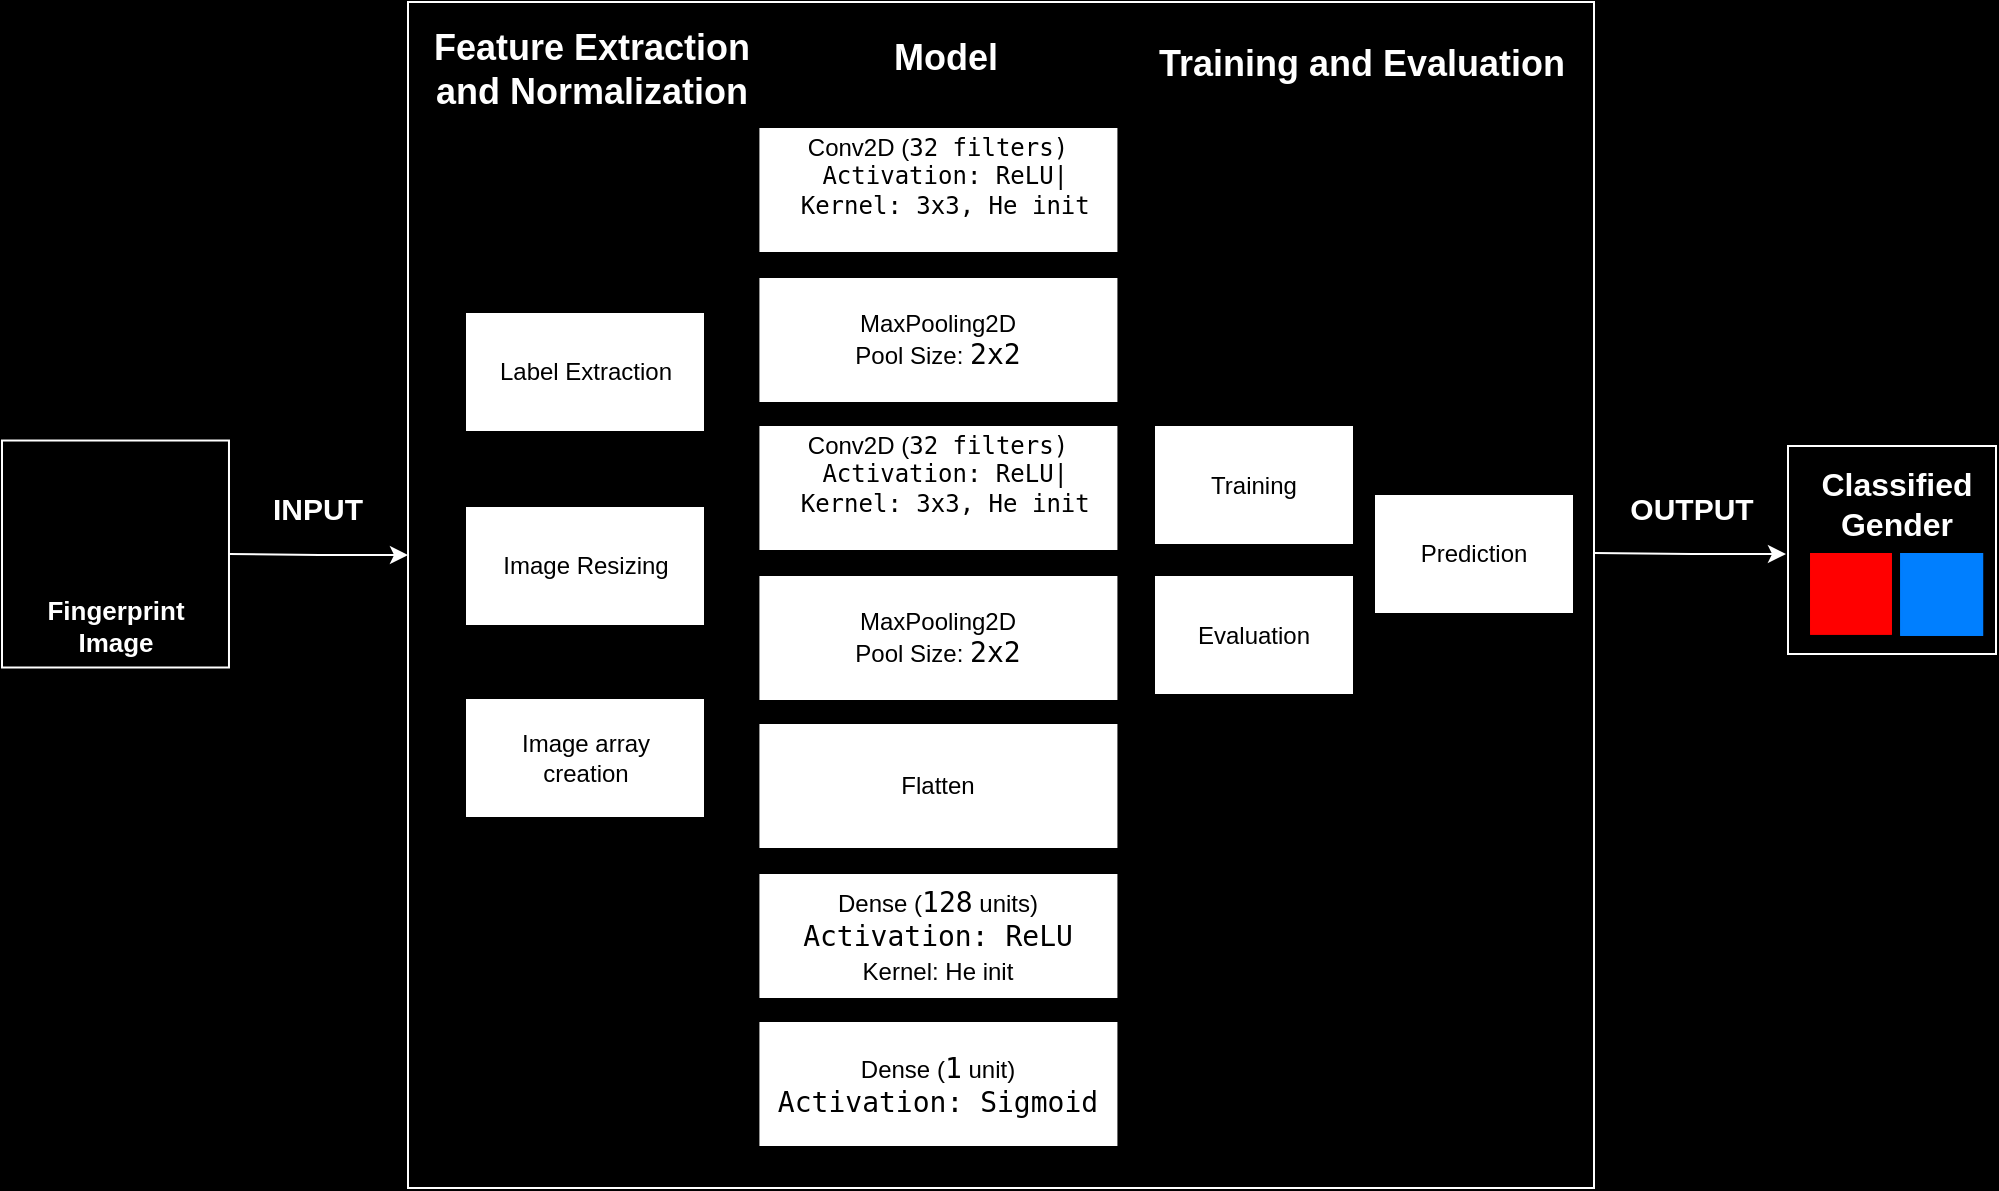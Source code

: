 <mxfile version="22.1.3" type="github">
  <diagram name="Page-1" id="TY1PTNkmge-2Qu9utx1I">
    <mxGraphModel dx="1562" dy="830" grid="0" gridSize="10" guides="1" tooltips="1" connect="1" arrows="1" fold="1" page="1" pageScale="1" pageWidth="1169" pageHeight="827" background="#000000" math="0" shadow="0">
      <root>
        <mxCell id="0" />
        <mxCell id="1" parent="0" />
        <mxCell id="3F2zEo0LccPGz6dZ9Lyu-45" value="" style="group" vertex="1" connectable="0" parent="1">
          <mxGeometry x="86" y="114" width="997" height="593" as="geometry" />
        </mxCell>
        <mxCell id="3F2zEo0LccPGz6dZ9Lyu-4" value="" style="whiteSpace=wrap;html=1;aspect=fixed;fillColor=none;strokeColor=#FFFFFF;" vertex="1" parent="3F2zEo0LccPGz6dZ9Lyu-45">
          <mxGeometry y="219.26" width="113.49" height="113.49" as="geometry" />
        </mxCell>
        <mxCell id="3F2zEo0LccPGz6dZ9Lyu-25" value="" style="edgeStyle=orthogonalEdgeStyle;rounded=0;orthogonalLoop=1;jettySize=auto;html=1;strokeColor=#FFFFFF;" edge="1" parent="3F2zEo0LccPGz6dZ9Lyu-45">
          <mxGeometry relative="1" as="geometry">
            <mxPoint x="796" y="275.5" as="sourcePoint" />
            <mxPoint x="892" y="276" as="targetPoint" />
          </mxGeometry>
        </mxCell>
        <mxCell id="3F2zEo0LccPGz6dZ9Lyu-23" value="" style="whiteSpace=wrap;html=1;aspect=fixed;fillColor=#000000;strokeColor=#FFFFFF;" vertex="1" parent="3F2zEo0LccPGz6dZ9Lyu-45">
          <mxGeometry x="203" width="593" height="593" as="geometry" />
        </mxCell>
        <mxCell id="3F2zEo0LccPGz6dZ9Lyu-8" value="" style="edgeStyle=orthogonalEdgeStyle;rounded=0;orthogonalLoop=1;jettySize=auto;html=1;fontColor=#FFFFFF;fillColor=#ffe6cc;strokeColor=#FFFFFF;" edge="1" parent="3F2zEo0LccPGz6dZ9Lyu-45">
          <mxGeometry relative="1" as="geometry">
            <mxPoint x="113.509" y="276.0" as="sourcePoint" />
            <mxPoint x="203" y="276.5" as="targetPoint" />
          </mxGeometry>
        </mxCell>
        <mxCell id="3F2zEo0LccPGz6dZ9Lyu-11" value="Label Extraction" style="rounded=0;whiteSpace=wrap;html=1;" vertex="1" parent="3F2zEo0LccPGz6dZ9Lyu-45">
          <mxGeometry x="231.5" y="155" width="120" height="60" as="geometry" />
        </mxCell>
        <mxCell id="3F2zEo0LccPGz6dZ9Lyu-12" value="Image Resizing" style="rounded=0;whiteSpace=wrap;html=1;" vertex="1" parent="3F2zEo0LccPGz6dZ9Lyu-45">
          <mxGeometry x="231.5" y="252" width="120" height="60" as="geometry" />
        </mxCell>
        <mxCell id="3F2zEo0LccPGz6dZ9Lyu-13" value="Image array &lt;br&gt;creation" style="rounded=0;whiteSpace=wrap;html=1;" vertex="1" parent="3F2zEo0LccPGz6dZ9Lyu-45">
          <mxGeometry x="231.5" y="348" width="120" height="60" as="geometry" />
        </mxCell>
        <mxCell id="3F2zEo0LccPGz6dZ9Lyu-14" value="&lt;font style=&quot;font-size: 12px;&quot;&gt;&lt;span style=&quot;background-color: rgb(255, 255, 255);&quot;&gt;&lt;font style=&quot;font-size: 12px;&quot;&gt;Conv2D&lt;/font&gt; &lt;font style=&quot;font-size: 12px;&quot;&gt;(&lt;/font&gt;&lt;span style=&quot;border: 0px solid rgb(217, 217, 227); box-sizing: border-box; --tw-border-spacing-x: 0; --tw-border-spacing-y: 0; --tw-translate-x: 0; --tw-translate-y: 0; --tw-rotate: 0; --tw-skew-x: 0; --tw-skew-y: 0; --tw-scale-x: 1; --tw-scale-y: 1; --tw-pan-x: ; --tw-pan-y: ; --tw-pinch-zoom: ; --tw-scroll-snap-strictness: proximity; --tw-gradient-from-position: ; --tw-gradient-via-position: ; --tw-gradient-to-position: ; --tw-ordinal: ; --tw-slashed-zero: ; --tw-numeric-figure: ; --tw-numeric-spacing: ; --tw-numeric-fraction: ; --tw-ring-inset: ; --tw-ring-offset-width: 0px; --tw-ring-offset-color: #fff; --tw-ring-color: rgba(69,89,164,.5); --tw-ring-offset-shadow: 0 0 transparent; --tw-ring-shadow: 0 0 transparent; --tw-shadow: 0 0 transparent; --tw-shadow-colored: 0 0 transparent; --tw-blur: ; --tw-brightness: ; --tw-contrast: ; --tw-grayscale: ; --tw-hue-rotate: ; --tw-invert: ; --tw-saturate: ; --tw-sepia: ; --tw-drop-shadow: ; --tw-backdrop-blur: ; --tw-backdrop-brightness: ; --tw-backdrop-contrast: ; --tw-backdrop-grayscale: ; --tw-backdrop-hue-rotate: ; --tw-backdrop-invert: ; --tw-backdrop-opacity: ; --tw-backdrop-saturate: ; --tw-backdrop-sepia: ; font-family: &amp;quot;Söhne Mono&amp;quot;, Monaco, &amp;quot;Andale Mono&amp;quot;, &amp;quot;Ubuntu Mono&amp;quot;, monospace; text-align: left;&quot; class=&quot;hljs-number&quot;&gt;32&lt;/span&gt;&lt;span style=&quot;font-family: &amp;quot;Söhne Mono&amp;quot;, Monaco, &amp;quot;Andale Mono&amp;quot;, &amp;quot;Ubuntu Mono&amp;quot;, monospace; text-align: left;&quot;&gt; filters)&lt;br&gt;&amp;nbsp;Activation: ReLU|&lt;br&gt;&amp;nbsp;Kernel: &lt;/span&gt;&lt;span style=&quot;border: 0px solid rgb(217, 217, 227); box-sizing: border-box; --tw-border-spacing-x: 0; --tw-border-spacing-y: 0; --tw-translate-x: 0; --tw-translate-y: 0; --tw-rotate: 0; --tw-skew-x: 0; --tw-skew-y: 0; --tw-scale-x: 1; --tw-scale-y: 1; --tw-pan-x: ; --tw-pan-y: ; --tw-pinch-zoom: ; --tw-scroll-snap-strictness: proximity; --tw-gradient-from-position: ; --tw-gradient-via-position: ; --tw-gradient-to-position: ; --tw-ordinal: ; --tw-slashed-zero: ; --tw-numeric-figure: ; --tw-numeric-spacing: ; --tw-numeric-fraction: ; --tw-ring-inset: ; --tw-ring-offset-width: 0px; --tw-ring-offset-color: #fff; --tw-ring-color: rgba(69,89,164,.5); --tw-ring-offset-shadow: 0 0 transparent; --tw-ring-shadow: 0 0 transparent; --tw-shadow: 0 0 transparent; --tw-shadow-colored: 0 0 transparent; --tw-blur: ; --tw-brightness: ; --tw-contrast: ; --tw-grayscale: ; --tw-hue-rotate: ; --tw-invert: ; --tw-saturate: ; --tw-sepia: ; --tw-drop-shadow: ; --tw-backdrop-blur: ; --tw-backdrop-brightness: ; --tw-backdrop-contrast: ; --tw-backdrop-grayscale: ; --tw-backdrop-hue-rotate: ; --tw-backdrop-invert: ; --tw-backdrop-opacity: ; --tw-backdrop-saturate: ; --tw-backdrop-sepia: ; font-family: &amp;quot;Söhne Mono&amp;quot;, Monaco, &amp;quot;Andale Mono&amp;quot;, &amp;quot;Ubuntu Mono&amp;quot;, monospace; text-align: left;&quot; class=&quot;hljs-number&quot;&gt;3&lt;/span&gt;&lt;/span&gt;&lt;span style=&quot;font-family: &amp;quot;Söhne Mono&amp;quot;, Monaco, &amp;quot;Andale Mono&amp;quot;, &amp;quot;Ubuntu Mono&amp;quot;, monospace; text-align: left;&quot;&gt;&lt;span style=&quot;background-color: rgb(255, 255, 255);&quot;&gt;x3, He init&lt;br&gt;&lt;/span&gt;&lt;br&gt;&lt;/span&gt;&lt;/font&gt;" style="rounded=0;whiteSpace=wrap;html=1;aspect=fixed;direction=west;" vertex="1" parent="3F2zEo0LccPGz6dZ9Lyu-45">
          <mxGeometry x="378.21" y="62.5" width="180" height="63" as="geometry" />
        </mxCell>
        <mxCell id="3F2zEo0LccPGz6dZ9Lyu-15" value="Feature Extraction and Normalization&lt;br style=&quot;font-size: 18px;&quot;&gt;" style="text;html=1;strokeColor=none;fillColor=none;align=center;verticalAlign=middle;whiteSpace=wrap;rounded=0;fontColor=#FFFFFF;fontSize=18;fontStyle=1" vertex="1" parent="3F2zEo0LccPGz6dZ9Lyu-45">
          <mxGeometry x="212.21" width="166" height="67" as="geometry" />
        </mxCell>
        <mxCell id="3F2zEo0LccPGz6dZ9Lyu-16" value="Model" style="text;html=1;strokeColor=none;fillColor=none;align=center;verticalAlign=middle;whiteSpace=wrap;rounded=0;fontColor=#FFFFFF;fontSize=18;fontStyle=1" vertex="1" parent="3F2zEo0LccPGz6dZ9Lyu-45">
          <mxGeometry x="441.99" y="13" width="60" height="30" as="geometry" />
        </mxCell>
        <mxCell id="3F2zEo0LccPGz6dZ9Lyu-17" value="MaxPooling2D&lt;br&gt;Pool Size: &lt;span style=&quot;background-color: rgb(255, 255, 255);&quot;&gt;&lt;span style=&quot;border: 0px solid rgb(217, 217, 227); box-sizing: border-box; --tw-border-spacing-x: 0; --tw-border-spacing-y: 0; --tw-translate-x: 0; --tw-translate-y: 0; --tw-rotate: 0; --tw-skew-x: 0; --tw-skew-y: 0; --tw-scale-x: 1; --tw-scale-y: 1; --tw-pan-x: ; --tw-pan-y: ; --tw-pinch-zoom: ; --tw-scroll-snap-strictness: proximity; --tw-gradient-from-position: ; --tw-gradient-via-position: ; --tw-gradient-to-position: ; --tw-ordinal: ; --tw-slashed-zero: ; --tw-numeric-figure: ; --tw-numeric-spacing: ; --tw-numeric-fraction: ; --tw-ring-inset: ; --tw-ring-offset-width: 0px; --tw-ring-offset-color: #fff; --tw-ring-color: rgba(69,89,164,.5); --tw-ring-offset-shadow: 0 0 transparent; --tw-ring-shadow: 0 0 transparent; --tw-shadow: 0 0 transparent; --tw-shadow-colored: 0 0 transparent; --tw-blur: ; --tw-brightness: ; --tw-contrast: ; --tw-grayscale: ; --tw-hue-rotate: ; --tw-invert: ; --tw-saturate: ; --tw-sepia: ; --tw-drop-shadow: ; --tw-backdrop-blur: ; --tw-backdrop-brightness: ; --tw-backdrop-contrast: ; --tw-backdrop-grayscale: ; --tw-backdrop-hue-rotate: ; --tw-backdrop-invert: ; --tw-backdrop-opacity: ; --tw-backdrop-saturate: ; --tw-backdrop-sepia: ; font-family: &amp;quot;Söhne Mono&amp;quot;, Monaco, &amp;quot;Andale Mono&amp;quot;, &amp;quot;Ubuntu Mono&amp;quot;, monospace; font-size: 14px; text-align: left;&quot; class=&quot;hljs-number&quot;&gt;2&lt;/span&gt;&lt;span style=&quot;font-family: &amp;quot;Söhne Mono&amp;quot;, Monaco, &amp;quot;Andale Mono&amp;quot;, &amp;quot;Ubuntu Mono&amp;quot;, monospace; font-size: 14px; text-align: left;&quot;&gt;x2&lt;/span&gt;&lt;/span&gt;" style="rounded=0;whiteSpace=wrap;html=1;aspect=fixed;direction=west;" vertex="1" parent="3F2zEo0LccPGz6dZ9Lyu-45">
          <mxGeometry x="378.21" y="137.5" width="180" height="63" as="geometry" />
        </mxCell>
        <mxCell id="3F2zEo0LccPGz6dZ9Lyu-18" value="&lt;font style=&quot;font-size: 12px;&quot;&gt;&lt;span style=&quot;background-color: rgb(255, 255, 255);&quot;&gt;&lt;font style=&quot;font-size: 12px;&quot;&gt;Conv2D&lt;/font&gt; &lt;font style=&quot;font-size: 12px;&quot;&gt;(&lt;/font&gt;&lt;span style=&quot;border: 0px solid rgb(217, 217, 227); box-sizing: border-box; --tw-border-spacing-x: 0; --tw-border-spacing-y: 0; --tw-translate-x: 0; --tw-translate-y: 0; --tw-rotate: 0; --tw-skew-x: 0; --tw-skew-y: 0; --tw-scale-x: 1; --tw-scale-y: 1; --tw-pan-x: ; --tw-pan-y: ; --tw-pinch-zoom: ; --tw-scroll-snap-strictness: proximity; --tw-gradient-from-position: ; --tw-gradient-via-position: ; --tw-gradient-to-position: ; --tw-ordinal: ; --tw-slashed-zero: ; --tw-numeric-figure: ; --tw-numeric-spacing: ; --tw-numeric-fraction: ; --tw-ring-inset: ; --tw-ring-offset-width: 0px; --tw-ring-offset-color: #fff; --tw-ring-color: rgba(69,89,164,.5); --tw-ring-offset-shadow: 0 0 transparent; --tw-ring-shadow: 0 0 transparent; --tw-shadow: 0 0 transparent; --tw-shadow-colored: 0 0 transparent; --tw-blur: ; --tw-brightness: ; --tw-contrast: ; --tw-grayscale: ; --tw-hue-rotate: ; --tw-invert: ; --tw-saturate: ; --tw-sepia: ; --tw-drop-shadow: ; --tw-backdrop-blur: ; --tw-backdrop-brightness: ; --tw-backdrop-contrast: ; --tw-backdrop-grayscale: ; --tw-backdrop-hue-rotate: ; --tw-backdrop-invert: ; --tw-backdrop-opacity: ; --tw-backdrop-saturate: ; --tw-backdrop-sepia: ; font-family: &amp;quot;Söhne Mono&amp;quot;, Monaco, &amp;quot;Andale Mono&amp;quot;, &amp;quot;Ubuntu Mono&amp;quot;, monospace; text-align: left;&quot; class=&quot;hljs-number&quot;&gt;32&lt;/span&gt;&lt;span style=&quot;font-family: &amp;quot;Söhne Mono&amp;quot;, Monaco, &amp;quot;Andale Mono&amp;quot;, &amp;quot;Ubuntu Mono&amp;quot;, monospace; text-align: left;&quot;&gt; filters)&lt;br&gt;&amp;nbsp;Activation: ReLU|&lt;br&gt;&amp;nbsp;Kernel: &lt;/span&gt;&lt;span style=&quot;border: 0px solid rgb(217, 217, 227); box-sizing: border-box; --tw-border-spacing-x: 0; --tw-border-spacing-y: 0; --tw-translate-x: 0; --tw-translate-y: 0; --tw-rotate: 0; --tw-skew-x: 0; --tw-skew-y: 0; --tw-scale-x: 1; --tw-scale-y: 1; --tw-pan-x: ; --tw-pan-y: ; --tw-pinch-zoom: ; --tw-scroll-snap-strictness: proximity; --tw-gradient-from-position: ; --tw-gradient-via-position: ; --tw-gradient-to-position: ; --tw-ordinal: ; --tw-slashed-zero: ; --tw-numeric-figure: ; --tw-numeric-spacing: ; --tw-numeric-fraction: ; --tw-ring-inset: ; --tw-ring-offset-width: 0px; --tw-ring-offset-color: #fff; --tw-ring-color: rgba(69,89,164,.5); --tw-ring-offset-shadow: 0 0 transparent; --tw-ring-shadow: 0 0 transparent; --tw-shadow: 0 0 transparent; --tw-shadow-colored: 0 0 transparent; --tw-blur: ; --tw-brightness: ; --tw-contrast: ; --tw-grayscale: ; --tw-hue-rotate: ; --tw-invert: ; --tw-saturate: ; --tw-sepia: ; --tw-drop-shadow: ; --tw-backdrop-blur: ; --tw-backdrop-brightness: ; --tw-backdrop-contrast: ; --tw-backdrop-grayscale: ; --tw-backdrop-hue-rotate: ; --tw-backdrop-invert: ; --tw-backdrop-opacity: ; --tw-backdrop-saturate: ; --tw-backdrop-sepia: ; font-family: &amp;quot;Söhne Mono&amp;quot;, Monaco, &amp;quot;Andale Mono&amp;quot;, &amp;quot;Ubuntu Mono&amp;quot;, monospace; text-align: left;&quot; class=&quot;hljs-number&quot;&gt;3&lt;/span&gt;&lt;/span&gt;&lt;span style=&quot;font-family: &amp;quot;Söhne Mono&amp;quot;, Monaco, &amp;quot;Andale Mono&amp;quot;, &amp;quot;Ubuntu Mono&amp;quot;, monospace; text-align: left;&quot;&gt;&lt;span style=&quot;background-color: rgb(255, 255, 255);&quot;&gt;x3, He init&lt;br&gt;&lt;/span&gt;&lt;br&gt;&lt;/span&gt;&lt;/font&gt;" style="rounded=0;whiteSpace=wrap;html=1;aspect=fixed;direction=west;" vertex="1" parent="3F2zEo0LccPGz6dZ9Lyu-45">
          <mxGeometry x="378.21" y="211.5" width="180" height="63" as="geometry" />
        </mxCell>
        <mxCell id="3F2zEo0LccPGz6dZ9Lyu-19" value="Flatten" style="rounded=0;whiteSpace=wrap;html=1;aspect=fixed;direction=west;" vertex="1" parent="3F2zEo0LccPGz6dZ9Lyu-45">
          <mxGeometry x="378.21" y="360.5" width="180" height="63" as="geometry" />
        </mxCell>
        <mxCell id="3F2zEo0LccPGz6dZ9Lyu-20" value="MaxPooling2D&lt;br&gt;Pool Size: &lt;span style=&quot;background-color: rgb(255, 255, 255);&quot;&gt;&lt;span style=&quot;border: 0px solid rgb(217, 217, 227); box-sizing: border-box; --tw-border-spacing-x: 0; --tw-border-spacing-y: 0; --tw-translate-x: 0; --tw-translate-y: 0; --tw-rotate: 0; --tw-skew-x: 0; --tw-skew-y: 0; --tw-scale-x: 1; --tw-scale-y: 1; --tw-pan-x: ; --tw-pan-y: ; --tw-pinch-zoom: ; --tw-scroll-snap-strictness: proximity; --tw-gradient-from-position: ; --tw-gradient-via-position: ; --tw-gradient-to-position: ; --tw-ordinal: ; --tw-slashed-zero: ; --tw-numeric-figure: ; --tw-numeric-spacing: ; --tw-numeric-fraction: ; --tw-ring-inset: ; --tw-ring-offset-width: 0px; --tw-ring-offset-color: #fff; --tw-ring-color: rgba(69,89,164,.5); --tw-ring-offset-shadow: 0 0 transparent; --tw-ring-shadow: 0 0 transparent; --tw-shadow: 0 0 transparent; --tw-shadow-colored: 0 0 transparent; --tw-blur: ; --tw-brightness: ; --tw-contrast: ; --tw-grayscale: ; --tw-hue-rotate: ; --tw-invert: ; --tw-saturate: ; --tw-sepia: ; --tw-drop-shadow: ; --tw-backdrop-blur: ; --tw-backdrop-brightness: ; --tw-backdrop-contrast: ; --tw-backdrop-grayscale: ; --tw-backdrop-hue-rotate: ; --tw-backdrop-invert: ; --tw-backdrop-opacity: ; --tw-backdrop-saturate: ; --tw-backdrop-sepia: ; font-family: &amp;quot;Söhne Mono&amp;quot;, Monaco, &amp;quot;Andale Mono&amp;quot;, &amp;quot;Ubuntu Mono&amp;quot;, monospace; font-size: 14px; text-align: left;&quot; class=&quot;hljs-number&quot;&gt;2&lt;/span&gt;&lt;span style=&quot;font-family: &amp;quot;Söhne Mono&amp;quot;, Monaco, &amp;quot;Andale Mono&amp;quot;, &amp;quot;Ubuntu Mono&amp;quot;, monospace; font-size: 14px; text-align: left;&quot;&gt;x2&lt;/span&gt;&lt;/span&gt;" style="rounded=0;whiteSpace=wrap;html=1;aspect=fixed;direction=west;" vertex="1" parent="3F2zEo0LccPGz6dZ9Lyu-45">
          <mxGeometry x="378.21" y="286.5" width="180" height="63" as="geometry" />
        </mxCell>
        <mxCell id="3F2zEo0LccPGz6dZ9Lyu-21" value="&lt;span style=&quot;background-color: rgb(255, 255, 255);&quot;&gt;Dense (&lt;span style=&quot;border: 0px solid rgb(217, 217, 227); box-sizing: border-box; --tw-border-spacing-x: 0; --tw-border-spacing-y: 0; --tw-translate-x: 0; --tw-translate-y: 0; --tw-rotate: 0; --tw-skew-x: 0; --tw-skew-y: 0; --tw-scale-x: 1; --tw-scale-y: 1; --tw-pan-x: ; --tw-pan-y: ; --tw-pinch-zoom: ; --tw-scroll-snap-strictness: proximity; --tw-gradient-from-position: ; --tw-gradient-via-position: ; --tw-gradient-to-position: ; --tw-ordinal: ; --tw-slashed-zero: ; --tw-numeric-figure: ; --tw-numeric-spacing: ; --tw-numeric-fraction: ; --tw-ring-inset: ; --tw-ring-offset-width: 0px; --tw-ring-offset-color: #fff; --tw-ring-color: rgba(69,89,164,.5); --tw-ring-offset-shadow: 0 0 transparent; --tw-ring-shadow: 0 0 transparent; --tw-shadow: 0 0 transparent; --tw-shadow-colored: 0 0 transparent; --tw-blur: ; --tw-brightness: ; --tw-contrast: ; --tw-grayscale: ; --tw-hue-rotate: ; --tw-invert: ; --tw-saturate: ; --tw-sepia: ; --tw-drop-shadow: ; --tw-backdrop-blur: ; --tw-backdrop-brightness: ; --tw-backdrop-contrast: ; --tw-backdrop-grayscale: ; --tw-backdrop-hue-rotate: ; --tw-backdrop-invert: ; --tw-backdrop-opacity: ; --tw-backdrop-saturate: ; --tw-backdrop-sepia: ; font-family: &amp;quot;Söhne Mono&amp;quot;, Monaco, &amp;quot;Andale Mono&amp;quot;, &amp;quot;Ubuntu Mono&amp;quot;, monospace; font-size: 14px; text-align: left;&quot; class=&quot;hljs-number&quot;&gt;128&lt;/span&gt; units)&lt;br&gt;&lt;span style=&quot;font-family: &amp;quot;Söhne Mono&amp;quot;, Monaco, &amp;quot;Andale Mono&amp;quot;, &amp;quot;Ubuntu Mono&amp;quot;, monospace; font-size: 14px; text-align: left;&quot;&gt;Activation: ReLU&lt;br&gt;&lt;/span&gt;Kernel: He init&lt;/span&gt;&lt;span style=&quot;color: rgb(255, 255, 255); font-family: &amp;quot;Söhne Mono&amp;quot;, Monaco, &amp;quot;Andale Mono&amp;quot;, &amp;quot;Ubuntu Mono&amp;quot;, monospace; font-size: 14px; text-align: left; background-color: rgb(0, 0, 0);&quot;&gt;&lt;br&gt;&lt;/span&gt;" style="rounded=0;whiteSpace=wrap;html=1;aspect=fixed;direction=west;" vertex="1" parent="3F2zEo0LccPGz6dZ9Lyu-45">
          <mxGeometry x="378.21" y="435.5" width="180" height="63" as="geometry" />
        </mxCell>
        <mxCell id="3F2zEo0LccPGz6dZ9Lyu-22" value="Dense (&lt;span style=&quot;border: 0px solid rgb(217, 217, 227); box-sizing: border-box; --tw-border-spacing-x: 0; --tw-border-spacing-y: 0; --tw-translate-x: 0; --tw-translate-y: 0; --tw-rotate: 0; --tw-skew-x: 0; --tw-skew-y: 0; --tw-scale-x: 1; --tw-scale-y: 1; --tw-pan-x: ; --tw-pan-y: ; --tw-pinch-zoom: ; --tw-scroll-snap-strictness: proximity; --tw-gradient-from-position: ; --tw-gradient-via-position: ; --tw-gradient-to-position: ; --tw-ordinal: ; --tw-slashed-zero: ; --tw-numeric-figure: ; --tw-numeric-spacing: ; --tw-numeric-fraction: ; --tw-ring-inset: ; --tw-ring-offset-width: 0px; --tw-ring-offset-color: #fff; --tw-ring-color: rgba(69,89,164,.5); --tw-ring-offset-shadow: 0 0 transparent; --tw-ring-shadow: 0 0 transparent; --tw-shadow: 0 0 transparent; --tw-shadow-colored: 0 0 transparent; --tw-blur: ; --tw-brightness: ; --tw-contrast: ; --tw-grayscale: ; --tw-hue-rotate: ; --tw-invert: ; --tw-saturate: ; --tw-sepia: ; --tw-drop-shadow: ; --tw-backdrop-blur: ; --tw-backdrop-brightness: ; --tw-backdrop-contrast: ; --tw-backdrop-grayscale: ; --tw-backdrop-hue-rotate: ; --tw-backdrop-invert: ; --tw-backdrop-opacity: ; --tw-backdrop-saturate: ; --tw-backdrop-sepia: ; font-family: &amp;quot;Söhne Mono&amp;quot;, Monaco, &amp;quot;Andale Mono&amp;quot;, &amp;quot;Ubuntu Mono&amp;quot;, monospace; font-size: 14px; text-align: left;&quot; class=&quot;hljs-number&quot;&gt;1&lt;/span&gt; unit)&lt;br&gt;&lt;span style=&quot;font-family: &amp;quot;Söhne Mono&amp;quot;, Monaco, &amp;quot;Andale Mono&amp;quot;, &amp;quot;Ubuntu Mono&amp;quot;, monospace; font-size: 14px; text-align: left;&quot;&gt;Activation: Sigmoid&lt;/span&gt;&lt;span style=&quot;color: rgb(255, 255, 255); font-family: &amp;quot;Söhne Mono&amp;quot;, Monaco, &amp;quot;Andale Mono&amp;quot;, &amp;quot;Ubuntu Mono&amp;quot;, monospace; font-size: 14px; text-align: left; background-color: rgb(0, 0, 0);&quot;&gt;&lt;br&gt;&lt;/span&gt;" style="rounded=0;whiteSpace=wrap;html=1;aspect=fixed;direction=west;" vertex="1" parent="3F2zEo0LccPGz6dZ9Lyu-45">
          <mxGeometry x="378.21" y="509.5" width="180" height="63" as="geometry" />
        </mxCell>
        <mxCell id="3F2zEo0LccPGz6dZ9Lyu-29" value="INPUT" style="text;html=1;strokeColor=none;fillColor=none;align=center;verticalAlign=middle;whiteSpace=wrap;rounded=0;fontColor=#FFFFFF;fontSize=15;fontStyle=1" vertex="1" parent="3F2zEo0LccPGz6dZ9Lyu-45">
          <mxGeometry x="128" y="237.5" width="60" height="30" as="geometry" />
        </mxCell>
        <mxCell id="3F2zEo0LccPGz6dZ9Lyu-30" value="OUTPUT" style="text;html=1;strokeColor=none;fillColor=none;align=center;verticalAlign=middle;whiteSpace=wrap;rounded=0;fontColor=#FFFFFF;fontSize=15;fontStyle=1" vertex="1" parent="3F2zEo0LccPGz6dZ9Lyu-45">
          <mxGeometry x="818" y="240.25" width="54" height="24.5" as="geometry" />
        </mxCell>
        <mxCell id="3F2zEo0LccPGz6dZ9Lyu-37" value="Training" style="rounded=0;whiteSpace=wrap;html=1;" vertex="1" parent="3F2zEo0LccPGz6dZ9Lyu-45">
          <mxGeometry x="576" y="211.5" width="100" height="60" as="geometry" />
        </mxCell>
        <mxCell id="3F2zEo0LccPGz6dZ9Lyu-38" value="Evaluation" style="rounded=0;whiteSpace=wrap;html=1;" vertex="1" parent="3F2zEo0LccPGz6dZ9Lyu-45">
          <mxGeometry x="576" y="286.5" width="100" height="60" as="geometry" />
        </mxCell>
        <mxCell id="3F2zEo0LccPGz6dZ9Lyu-39" value="Prediction" style="rounded=0;whiteSpace=wrap;html=1;" vertex="1" parent="3F2zEo0LccPGz6dZ9Lyu-45">
          <mxGeometry x="686" y="246" width="100" height="60" as="geometry" />
        </mxCell>
        <mxCell id="3F2zEo0LccPGz6dZ9Lyu-40" value="Training and Evaluation" style="text;html=1;strokeColor=none;fillColor=none;align=center;verticalAlign=middle;whiteSpace=wrap;rounded=0;fontColor=#FFFFFF;fontSize=18;fontStyle=1" vertex="1" parent="3F2zEo0LccPGz6dZ9Lyu-45">
          <mxGeometry x="566.78" y="16" width="226" height="30" as="geometry" />
        </mxCell>
        <mxCell id="3F2zEo0LccPGz6dZ9Lyu-43" value="" style="group" vertex="1" connectable="0" parent="3F2zEo0LccPGz6dZ9Lyu-45">
          <mxGeometry x="893" y="222" width="104" height="108" as="geometry" />
        </mxCell>
        <mxCell id="3F2zEo0LccPGz6dZ9Lyu-33" value="" style="whiteSpace=wrap;html=1;aspect=fixed;fillColor=#000000;strokeColor=#FFFFFF;container=0;" vertex="1" parent="3F2zEo0LccPGz6dZ9Lyu-43">
          <mxGeometry width="104.0" height="104.0" as="geometry" />
        </mxCell>
        <mxCell id="3F2zEo0LccPGz6dZ9Lyu-9" value="&lt;b&gt;Classified Gender&lt;/b&gt;" style="text;html=1;align=center;verticalAlign=middle;whiteSpace=wrap;rounded=0;fontColor=#FFFFFF;fontSize=16;container=0;" vertex="1" parent="3F2zEo0LccPGz6dZ9Lyu-43">
          <mxGeometry x="19.644" y="10.8" width="69.333" height="36" as="geometry" />
        </mxCell>
        <mxCell id="3F2zEo0LccPGz6dZ9Lyu-26" value="" style="shape=image;html=1;verticalAlign=top;verticalLabelPosition=bottom;labelBackgroundColor=#ffffff;imageAspect=0;aspect=fixed;image=https://cdn1.iconfinder.com/data/icons/bootstrap-vol-3/16/gender-male-128.png;imageBackground=#007FFF;imageBorder=#007FFF;container=0;" vertex="1" parent="3F2zEo0LccPGz6dZ9Lyu-43">
          <mxGeometry x="56.622" y="54" width="40.444" height="40.444" as="geometry" />
        </mxCell>
        <mxCell id="3F2zEo0LccPGz6dZ9Lyu-27" value="" style="shape=image;html=1;verticalAlign=top;verticalLabelPosition=bottom;labelBackgroundColor=#ffffff;imageAspect=0;aspect=fixed;image=https://cdn1.iconfinder.com/data/icons/bootstrap-vol-3/16/gender-female-128.png;fontColor=#FF0000;imageBorder=#FF0000;imageBackground=#FF0000;container=0;" vertex="1" parent="3F2zEo0LccPGz6dZ9Lyu-43">
          <mxGeometry x="11.556" y="54" width="39.867" height="39.867" as="geometry" />
        </mxCell>
        <mxCell id="3F2zEo0LccPGz6dZ9Lyu-3" value="" style="shape=image;html=1;verticalAlign=top;verticalLabelPosition=bottom;labelBackgroundColor=#ffffff;imageAspect=0;aspect=fixed;image=https://cdn1.iconfinder.com/data/icons/bootstrap-vol-3/16/fingerprint-128.png" vertex="1" parent="3F2zEo0LccPGz6dZ9Lyu-45">
          <mxGeometry x="16.62" y="219.51" width="80.255" height="80.255" as="geometry" />
        </mxCell>
        <mxCell id="3F2zEo0LccPGz6dZ9Lyu-44" value="Fingerprint Image" style="text;html=1;strokeColor=none;fillColor=none;align=center;verticalAlign=middle;whiteSpace=wrap;rounded=0;fontColor=#FFFFFF;fontStyle=1;fontSize=13;" vertex="1" parent="3F2zEo0LccPGz6dZ9Lyu-45">
          <mxGeometry x="26.74" y="297" width="60" height="30" as="geometry" />
        </mxCell>
      </root>
    </mxGraphModel>
  </diagram>
</mxfile>
